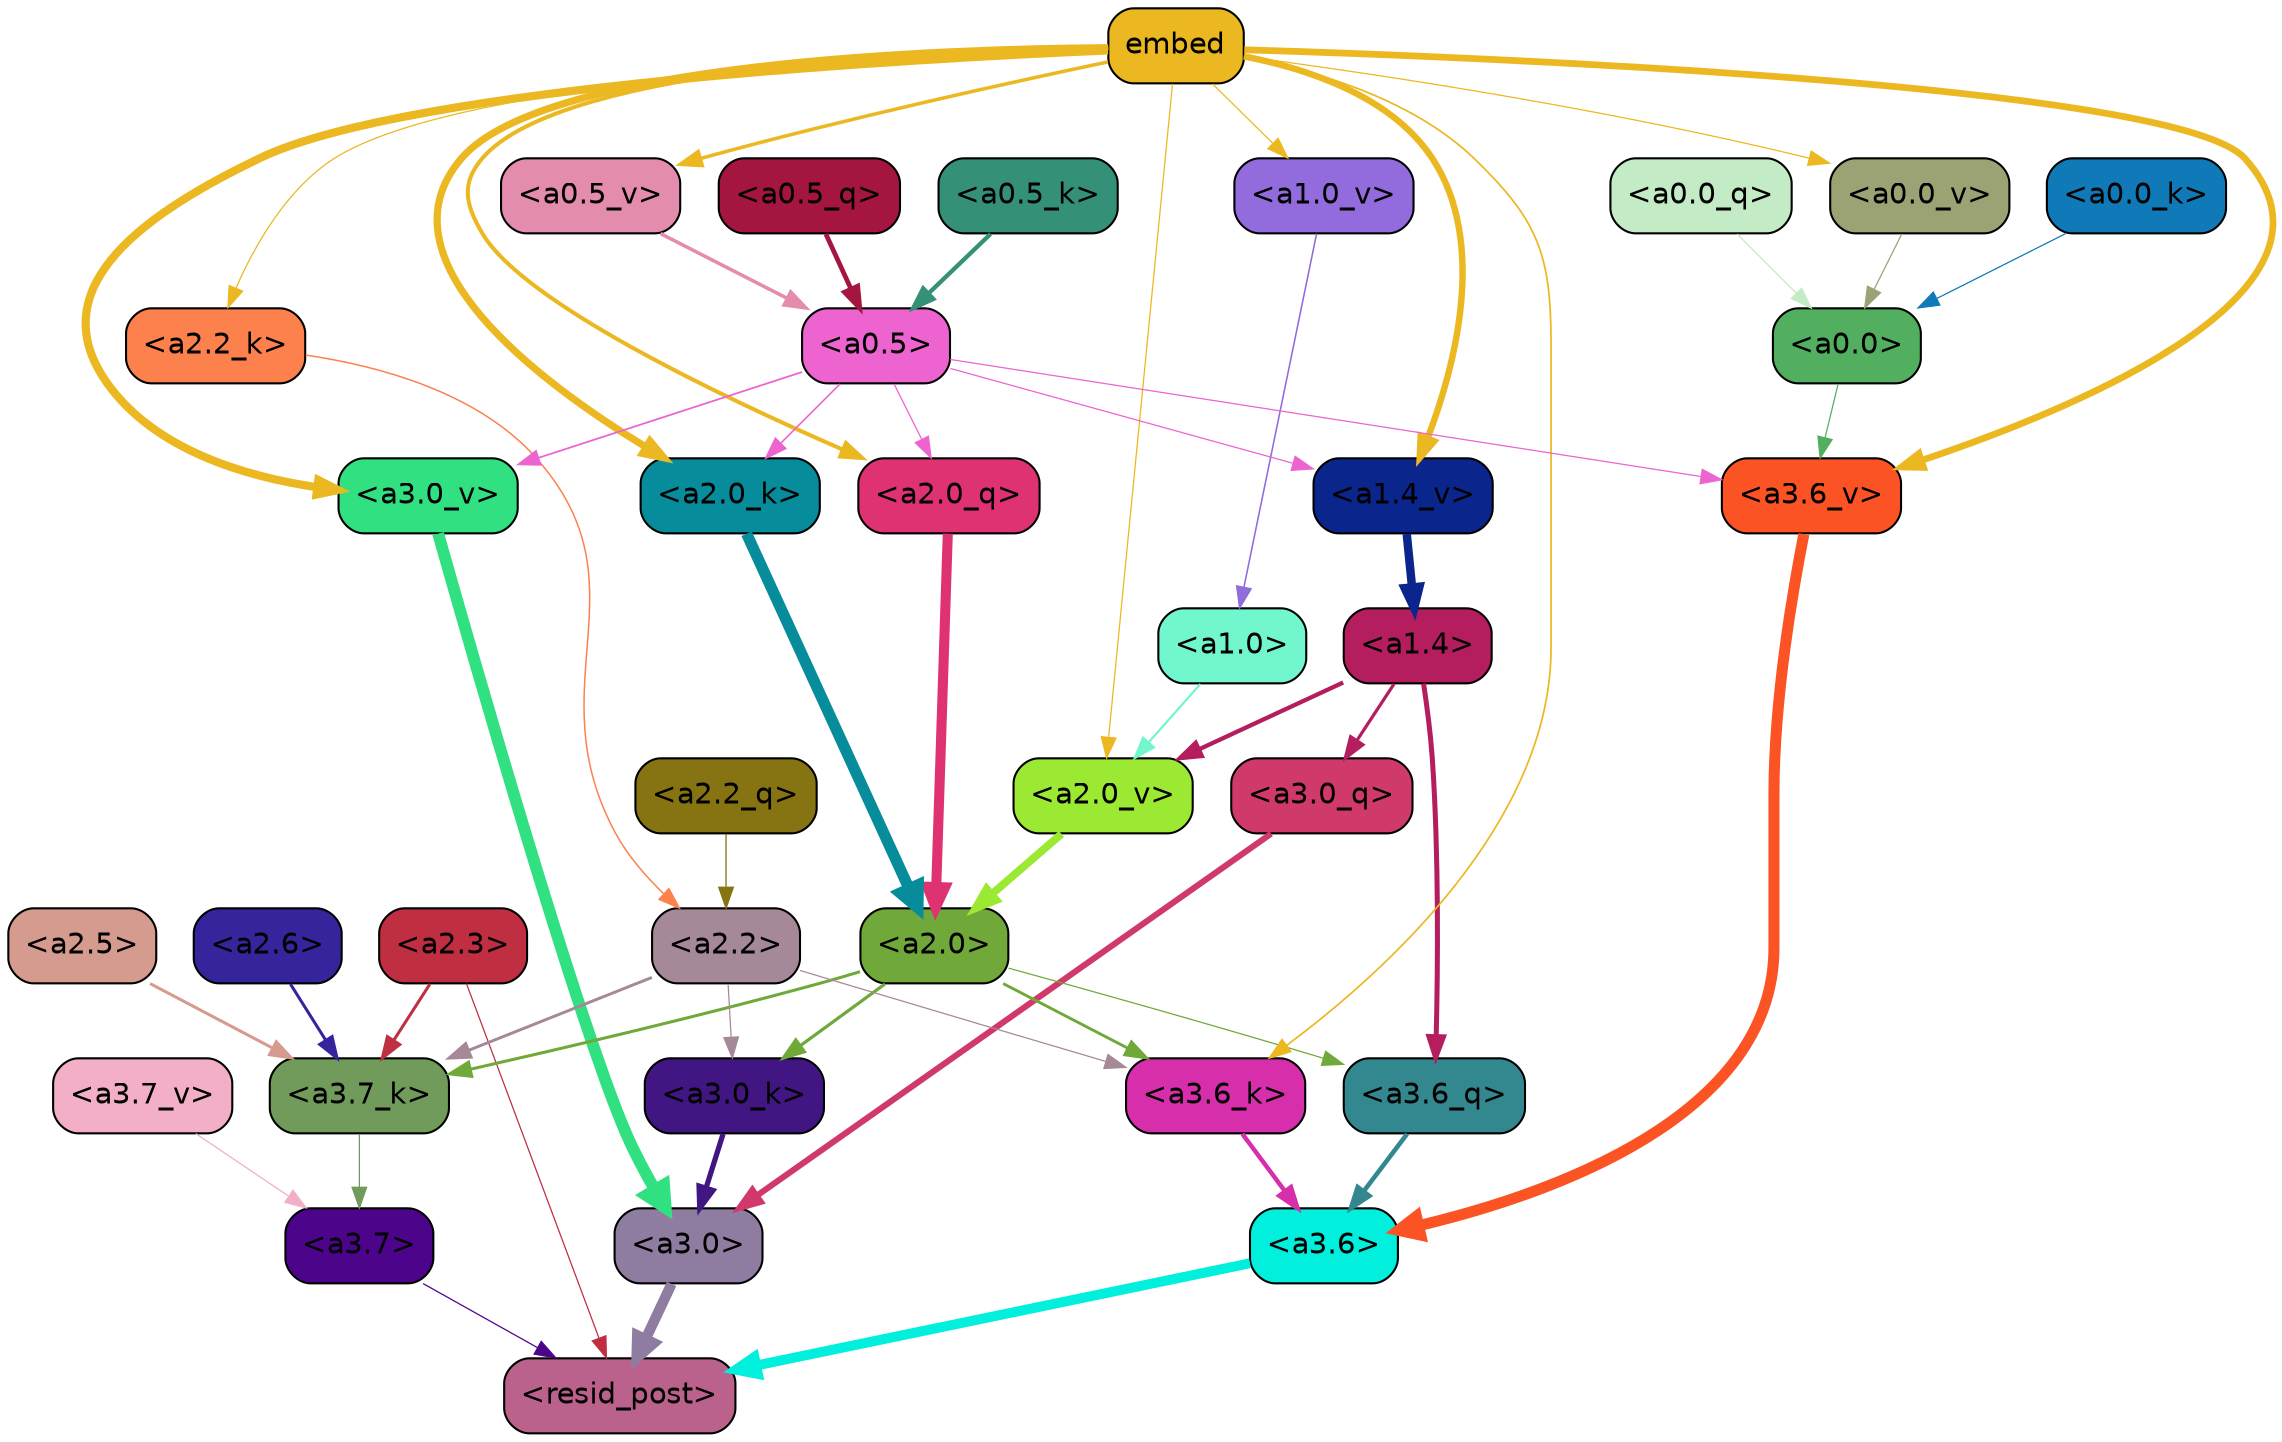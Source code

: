 strict digraph "" {
	graph [bgcolor=transparent,
		layout=dot,
		overlap=false,
		splines=true
	];
	"<a3.7>"	[color=black,
		fillcolor="#4c048b",
		fontname=Helvetica,
		shape=box,
		style="filled, rounded"];
	"<resid_post>"	[color=black,
		fillcolor="#ba618c",
		fontname=Helvetica,
		shape=box,
		style="filled, rounded"];
	"<a3.7>" -> "<resid_post>"	[color="#4c048b",
		penwidth=0.6];
	"<a3.6>"	[color=black,
		fillcolor="#00f0dd",
		fontname=Helvetica,
		shape=box,
		style="filled, rounded"];
	"<a3.6>" -> "<resid_post>"	[color="#00f0dd",
		penwidth=4.749041676521301];
	"<a3.0>"	[color=black,
		fillcolor="#8e7da0",
		fontname=Helvetica,
		shape=box,
		style="filled, rounded"];
	"<a3.0>" -> "<resid_post>"	[color="#8e7da0",
		penwidth=5.004215121269226];
	"<a2.3>"	[color=black,
		fillcolor="#c02e41",
		fontname=Helvetica,
		shape=box,
		style="filled, rounded"];
	"<a2.3>" -> "<resid_post>"	[color="#c02e41",
		penwidth=0.6];
	"<a3.7_k>"	[color=black,
		fillcolor="#709b5a",
		fontname=Helvetica,
		shape=box,
		style="filled, rounded"];
	"<a2.3>" -> "<a3.7_k>"	[color="#c02e41",
		penwidth=1.4559586644172668];
	"<a3.6_q>"	[color=black,
		fillcolor="#33888f",
		fontname=Helvetica,
		shape=box,
		style="filled, rounded"];
	"<a3.6_q>" -> "<a3.6>"	[color="#33888f",
		penwidth=2.199681341648102];
	"<a3.0_q>"	[color=black,
		fillcolor="#d03a6b",
		fontname=Helvetica,
		shape=box,
		style="filled, rounded"];
	"<a3.0_q>" -> "<a3.0>"	[color="#d03a6b",
		penwidth=2.9459195733070374];
	"<a3.7_k>" -> "<a3.7>"	[color="#709b5a",
		penwidth=0.6];
	"<a3.6_k>"	[color=black,
		fillcolor="#d72eac",
		fontname=Helvetica,
		shape=box,
		style="filled, rounded"];
	"<a3.6_k>" -> "<a3.6>"	[color="#d72eac",
		penwidth=2.13908451795578];
	"<a3.0_k>"	[color=black,
		fillcolor="#411683",
		fontname=Helvetica,
		shape=box,
		style="filled, rounded"];
	"<a3.0_k>" -> "<a3.0>"	[color="#411683",
		penwidth=2.520303964614868];
	"<a3.7_v>"	[color=black,
		fillcolor="#f2afc7",
		fontname=Helvetica,
		shape=box,
		style="filled, rounded"];
	"<a3.7_v>" -> "<a3.7>"	[color="#f2afc7",
		penwidth=0.6];
	"<a3.6_v>"	[color=black,
		fillcolor="#fc5325",
		fontname=Helvetica,
		shape=box,
		style="filled, rounded"];
	"<a3.6_v>" -> "<a3.6>"	[color="#fc5325",
		penwidth=5.297133803367615];
	"<a3.0_v>"	[color=black,
		fillcolor="#31e081",
		fontname=Helvetica,
		shape=box,
		style="filled, rounded"];
	"<a3.0_v>" -> "<a3.0>"	[color="#31e081",
		penwidth=5.680712580680847];
	"<a2.0>"	[color=black,
		fillcolor="#70a83a",
		fontname=Helvetica,
		shape=box,
		style="filled, rounded"];
	"<a2.0>" -> "<a3.6_q>"	[color="#70a83a",
		penwidth=0.6];
	"<a2.0>" -> "<a3.7_k>"	[color="#70a83a",
		penwidth=1.4582423567771912];
	"<a2.0>" -> "<a3.6_k>"	[color="#70a83a",
		penwidth=1.3792681694030762];
	"<a2.0>" -> "<a3.0_k>"	[color="#70a83a",
		penwidth=1.5433646440505981];
	"<a1.4>"	[color=black,
		fillcolor="#b41e5e",
		fontname=Helvetica,
		shape=box,
		style="filled, rounded"];
	"<a1.4>" -> "<a3.6_q>"	[color="#b41e5e",
		penwidth=2.407962203025818];
	"<a1.4>" -> "<a3.0_q>"	[color="#b41e5e",
		penwidth=1.5490156412124634];
	"<a2.0_v>"	[color=black,
		fillcolor="#9ce934",
		fontname=Helvetica,
		shape=box,
		style="filled, rounded"];
	"<a1.4>" -> "<a2.0_v>"	[color="#b41e5e",
		penwidth=2.058677911758423];
	"<a2.6>"	[color=black,
		fillcolor="#35259c",
		fontname=Helvetica,
		shape=box,
		style="filled, rounded"];
	"<a2.6>" -> "<a3.7_k>"	[color="#35259c",
		penwidth=1.468173325061798];
	"<a2.5>"	[color=black,
		fillcolor="#d59b8f",
		fontname=Helvetica,
		shape=box,
		style="filled, rounded"];
	"<a2.5>" -> "<a3.7_k>"	[color="#d59b8f",
		penwidth=1.457568109035492];
	"<a2.2>"	[color=black,
		fillcolor="#a58998",
		fontname=Helvetica,
		shape=box,
		style="filled, rounded"];
	"<a2.2>" -> "<a3.7_k>"	[color="#a58998",
		penwidth=1.4199435114860535];
	"<a2.2>" -> "<a3.6_k>"	[color="#a58998",
		penwidth=0.6];
	"<a2.2>" -> "<a3.0_k>"	[color="#a58998",
		penwidth=0.6];
	embed	[color=black,
		fillcolor="#ecb821",
		fontname=Helvetica,
		shape=box,
		style="filled, rounded"];
	embed -> "<a3.6_k>"	[color="#ecb821",
		penwidth=0.8273519277572632];
	embed -> "<a3.6_v>"	[color="#ecb821",
		penwidth=3.2414157912135124];
	embed -> "<a3.0_v>"	[color="#ecb821",
		penwidth=3.929257571697235];
	"<a2.0_q>"	[color=black,
		fillcolor="#de3273",
		fontname=Helvetica,
		shape=box,
		style="filled, rounded"];
	embed -> "<a2.0_q>"	[color="#ecb821",
		penwidth=1.9435837268829346];
	"<a2.2_k>"	[color=black,
		fillcolor="#fc814d",
		fontname=Helvetica,
		shape=box,
		style="filled, rounded"];
	embed -> "<a2.2_k>"	[color="#ecb821",
		penwidth=0.6];
	"<a2.0_k>"	[color=black,
		fillcolor="#078c9c",
		fontname=Helvetica,
		shape=box,
		style="filled, rounded"];
	embed -> "<a2.0_k>"	[color="#ecb821",
		penwidth=3.4579111337661743];
	embed -> "<a2.0_v>"	[color="#ecb821",
		penwidth=0.6];
	"<a1.4_v>"	[color=black,
		fillcolor="#0a268c",
		fontname=Helvetica,
		shape=box,
		style="filled, rounded"];
	embed -> "<a1.4_v>"	[color="#ecb821",
		penwidth=3.0905416011810303];
	"<a1.0_v>"	[color=black,
		fillcolor="#926bdc",
		fontname=Helvetica,
		shape=box,
		style="filled, rounded"];
	embed -> "<a1.0_v>"	[color="#ecb821",
		penwidth=0.6];
	"<a0.5_v>"	[color=black,
		fillcolor="#e48cad",
		fontname=Helvetica,
		shape=box,
		style="filled, rounded"];
	embed -> "<a0.5_v>"	[color="#ecb821",
		penwidth=1.6968016624450684];
	"<a0.0_v>"	[color=black,
		fillcolor="#9ba374",
		fontname=Helvetica,
		shape=box,
		style="filled, rounded"];
	embed -> "<a0.0_v>"	[color="#ecb821",
		penwidth=0.6];
	"<a0.5>"	[color=black,
		fillcolor="#ed64d0",
		fontname=Helvetica,
		shape=box,
		style="filled, rounded"];
	"<a0.5>" -> "<a3.6_v>"	[color="#ed64d0",
		penwidth=0.6];
	"<a0.5>" -> "<a3.0_v>"	[color="#ed64d0",
		penwidth=0.8535017371177673];
	"<a0.5>" -> "<a2.0_q>"	[color="#ed64d0",
		penwidth=0.6];
	"<a0.5>" -> "<a2.0_k>"	[color="#ed64d0",
		penwidth=0.7646331787109375];
	"<a0.5>" -> "<a1.4_v>"	[color="#ed64d0",
		penwidth=0.6];
	"<a0.0>"	[color=black,
		fillcolor="#51af5f",
		fontname=Helvetica,
		shape=box,
		style="filled, rounded"];
	"<a0.0>" -> "<a3.6_v>"	[color="#51af5f",
		penwidth=0.6];
	"<a2.2_q>"	[color=black,
		fillcolor="#857411",
		fontname=Helvetica,
		shape=box,
		style="filled, rounded"];
	"<a2.2_q>" -> "<a2.2>"	[color="#857411",
		penwidth=0.6301735639572144];
	"<a2.0_q>" -> "<a2.0>"	[color="#de3273",
		penwidth=4.832814455032349];
	"<a2.2_k>" -> "<a2.2>"	[color="#fc814d",
		penwidth=0.7200896441936493];
	"<a2.0_k>" -> "<a2.0>"	[color="#078c9c",
		penwidth=5.423068851232529];
	"<a2.0_v>" -> "<a2.0>"	[color="#9ce934",
		penwidth=3.7890332341194153];
	"<a1.0>"	[color=black,
		fillcolor="#71f6cd",
		fontname=Helvetica,
		shape=box,
		style="filled, rounded"];
	"<a1.0>" -> "<a2.0_v>"	[color="#71f6cd",
		penwidth=1.041085124015808];
	"<a1.4_v>" -> "<a1.4>"	[color="#0a268c",
		penwidth=4.065267086029053];
	"<a1.0_v>" -> "<a1.0>"	[color="#926bdc",
		penwidth=0.7517843246459961];
	"<a0.5_q>"	[color=black,
		fillcolor="#a4153f",
		fontname=Helvetica,
		shape=box,
		style="filled, rounded"];
	"<a0.5_q>" -> "<a0.5>"	[color="#a4153f",
		penwidth=2.2789151668548584];
	"<a0.0_q>"	[color=black,
		fillcolor="#c2ebc6",
		fontname=Helvetica,
		shape=box,
		style="filled, rounded"];
	"<a0.0_q>" -> "<a0.0>"	[color="#c2ebc6",
		penwidth=0.6];
	"<a0.5_k>"	[color=black,
		fillcolor="#349076",
		fontname=Helvetica,
		shape=box,
		style="filled, rounded"];
	"<a0.5_k>" -> "<a0.5>"	[color="#349076",
		penwidth=2.067288637161255];
	"<a0.0_k>"	[color=black,
		fillcolor="#107ab9",
		fontname=Helvetica,
		shape=box,
		style="filled, rounded"];
	"<a0.0_k>" -> "<a0.0>"	[color="#107ab9",
		penwidth=0.6];
	"<a0.5_v>" -> "<a0.5>"	[color="#e48cad",
		penwidth=1.6968014240264893];
	"<a0.0_v>" -> "<a0.0>"	[color="#9ba374",
		penwidth=0.6];
}
